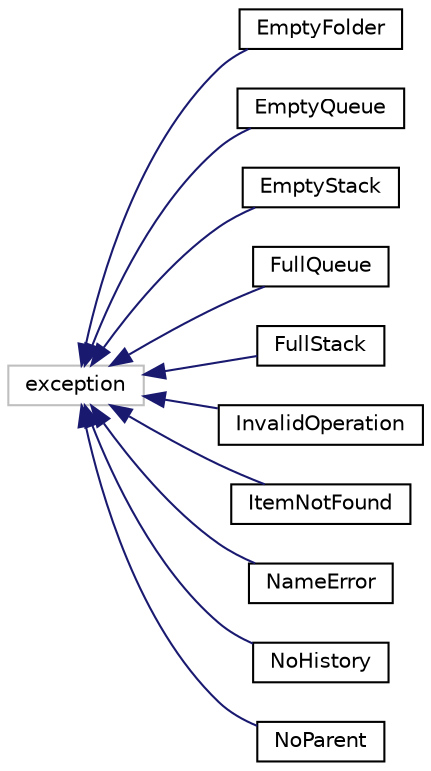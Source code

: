 digraph "Graphical Class Hierarchy"
{
 // LATEX_PDF_SIZE
  edge [fontname="Helvetica",fontsize="10",labelfontname="Helvetica",labelfontsize="10"];
  node [fontname="Helvetica",fontsize="10",shape=record];
  rankdir="LR";
  Node18 [label="exception",height=0.2,width=0.4,color="grey75", fillcolor="white", style="filled",tooltip=" "];
  Node18 -> Node0 [dir="back",color="midnightblue",fontsize="10",style="solid",fontname="Helvetica"];
  Node0 [label="EmptyFolder",height=0.2,width=0.4,color="black", fillcolor="white", style="filled",URL="$class_empty_folder.html",tooltip=" "];
  Node18 -> Node20 [dir="back",color="midnightblue",fontsize="10",style="solid",fontname="Helvetica"];
  Node20 [label="EmptyQueue",height=0.2,width=0.4,color="black", fillcolor="white", style="filled",URL="$class_empty_queue.html",tooltip=" "];
  Node18 -> Node21 [dir="back",color="midnightblue",fontsize="10",style="solid",fontname="Helvetica"];
  Node21 [label="EmptyStack",height=0.2,width=0.4,color="black", fillcolor="white", style="filled",URL="$class_empty_stack.html",tooltip=" "];
  Node18 -> Node22 [dir="back",color="midnightblue",fontsize="10",style="solid",fontname="Helvetica"];
  Node22 [label="FullQueue",height=0.2,width=0.4,color="black", fillcolor="white", style="filled",URL="$class_full_queue.html",tooltip=" "];
  Node18 -> Node23 [dir="back",color="midnightblue",fontsize="10",style="solid",fontname="Helvetica"];
  Node23 [label="FullStack",height=0.2,width=0.4,color="black", fillcolor="white", style="filled",URL="$class_full_stack.html",tooltip=" "];
  Node18 -> Node24 [dir="back",color="midnightblue",fontsize="10",style="solid",fontname="Helvetica"];
  Node24 [label="InvalidOperation",height=0.2,width=0.4,color="black", fillcolor="white", style="filled",URL="$class_invalid_operation.html",tooltip=" "];
  Node18 -> Node25 [dir="back",color="midnightblue",fontsize="10",style="solid",fontname="Helvetica"];
  Node25 [label="ItemNotFound",height=0.2,width=0.4,color="black", fillcolor="white", style="filled",URL="$class_item_not_found.html",tooltip=" "];
  Node18 -> Node26 [dir="back",color="midnightblue",fontsize="10",style="solid",fontname="Helvetica"];
  Node26 [label="NameError",height=0.2,width=0.4,color="black", fillcolor="white", style="filled",URL="$class_name_error.html",tooltip=" "];
  Node18 -> Node27 [dir="back",color="midnightblue",fontsize="10",style="solid",fontname="Helvetica"];
  Node27 [label="NoHistory",height=0.2,width=0.4,color="black", fillcolor="white", style="filled",URL="$class_no_history.html",tooltip=" "];
  Node18 -> Node28 [dir="back",color="midnightblue",fontsize="10",style="solid",fontname="Helvetica"];
  Node28 [label="NoParent",height=0.2,width=0.4,color="black", fillcolor="white", style="filled",URL="$class_no_parent.html",tooltip=" "];
}
